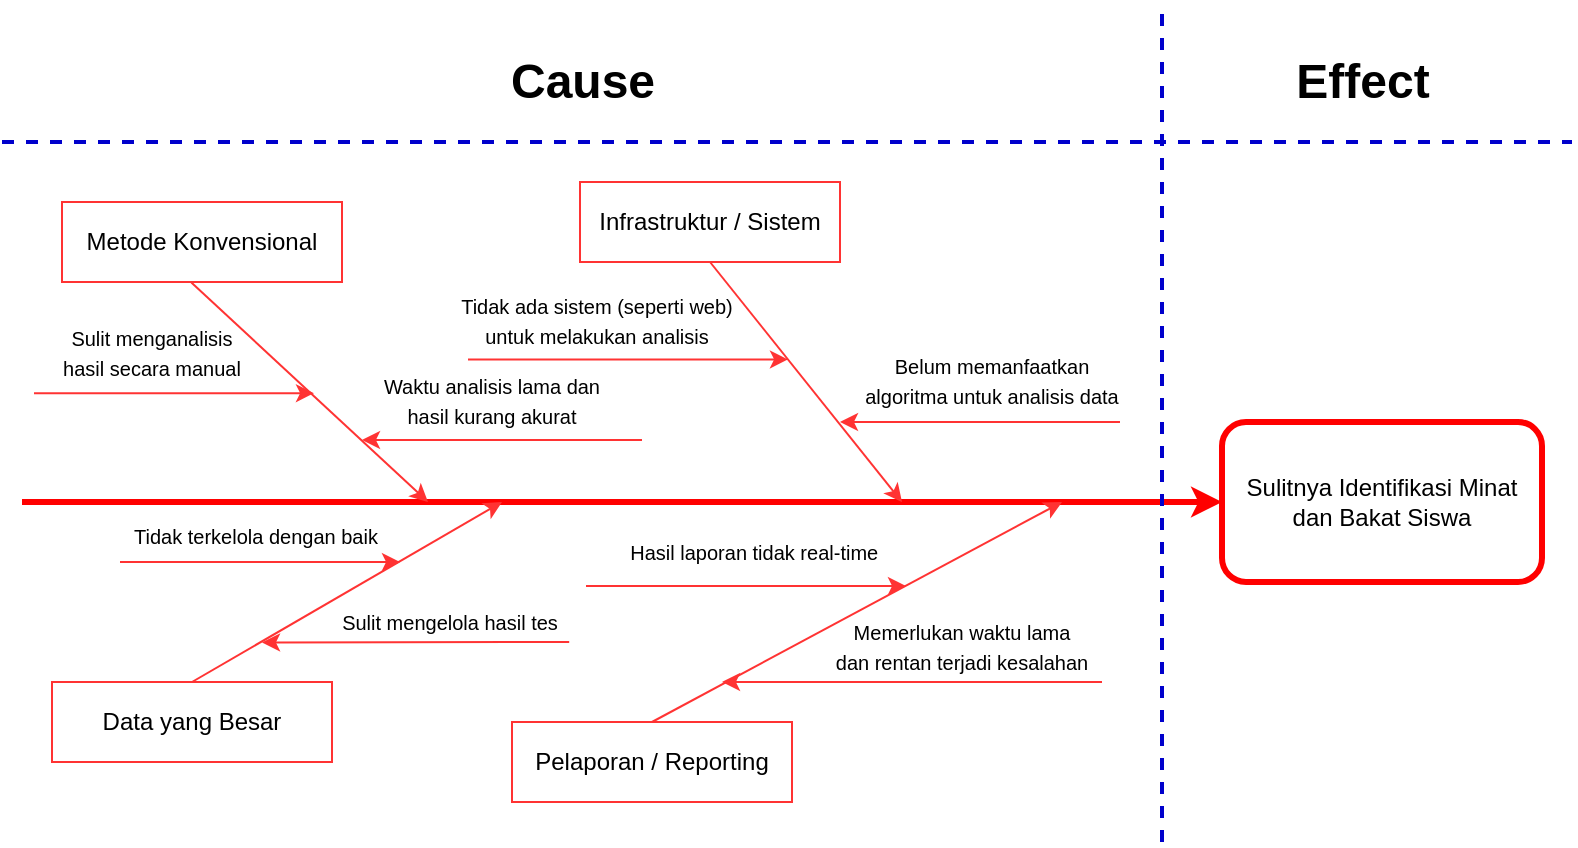 <mxfile version="25.0.3">
  <diagram name="Page-1" id="Wy1OQKJcWPc-IRxoSolE">
    <mxGraphModel dx="1035" dy="555" grid="1" gridSize="10" guides="1" tooltips="1" connect="1" arrows="1" fold="1" page="1" pageScale="1" pageWidth="850" pageHeight="1100" math="0" shadow="0">
      <root>
        <mxCell id="0" />
        <mxCell id="1" parent="0" />
        <mxCell id="SLuA622SSdulg7xQy2i6-1" value="Sulitnya Identifikasi Minat dan Bakat Siswa" style="rounded=1;whiteSpace=wrap;html=1;strokeColor=#ff0000;strokeWidth=3;" parent="1" vertex="1">
          <mxGeometry x="630" y="230" width="160" height="80" as="geometry" />
        </mxCell>
        <mxCell id="SLuA622SSdulg7xQy2i6-2" value="" style="endArrow=classic;html=1;rounded=0;entryX=0;entryY=0.5;entryDx=0;entryDy=0;strokeColor=#ff0000;strokeWidth=3;" parent="1" target="SLuA622SSdulg7xQy2i6-1" edge="1">
          <mxGeometry width="50" height="50" relative="1" as="geometry">
            <mxPoint x="30" y="270" as="sourcePoint" />
            <mxPoint x="440" y="250" as="targetPoint" />
          </mxGeometry>
        </mxCell>
        <mxCell id="SLuA622SSdulg7xQy2i6-3" value="" style="endArrow=none;dashed=1;html=1;rounded=0;strokeColor=#0000CC;strokeWidth=2;" parent="1" edge="1">
          <mxGeometry width="50" height="50" relative="1" as="geometry">
            <mxPoint x="600" y="440" as="sourcePoint" />
            <mxPoint x="600" y="20" as="targetPoint" />
          </mxGeometry>
        </mxCell>
        <mxCell id="SLuA622SSdulg7xQy2i6-4" value="Metode Konvensional" style="rounded=0;whiteSpace=wrap;html=1;strokeColor=#FF3333;" parent="1" vertex="1">
          <mxGeometry x="50" y="120" width="140" height="40" as="geometry" />
        </mxCell>
        <mxCell id="SLuA622SSdulg7xQy2i6-5" value="" style="endArrow=classic;html=1;rounded=0;exitX=0.462;exitY=1.005;exitDx=0;exitDy=0;exitPerimeter=0;strokeColor=#FF3333;" parent="1" source="SLuA622SSdulg7xQy2i6-4" edge="1">
          <mxGeometry width="50" height="50" relative="1" as="geometry">
            <mxPoint x="183.0" y="150.0" as="sourcePoint" />
            <mxPoint x="233" y="270" as="targetPoint" />
          </mxGeometry>
        </mxCell>
        <mxCell id="SLuA622SSdulg7xQy2i6-7" value="Data yang Besar" style="rounded=0;whiteSpace=wrap;html=1;strokeColor=#FF3333;" parent="1" vertex="1">
          <mxGeometry x="45" y="360" width="140" height="40" as="geometry" />
        </mxCell>
        <mxCell id="SLuA622SSdulg7xQy2i6-12" value="" style="endArrow=classic;html=1;rounded=0;exitX=0.5;exitY=0;exitDx=0;exitDy=0;strokeColor=#FF3333;" parent="1" source="SLuA622SSdulg7xQy2i6-7" edge="1">
          <mxGeometry width="50" height="50" relative="1" as="geometry">
            <mxPoint x="130" y="290" as="sourcePoint" />
            <mxPoint x="270" y="270" as="targetPoint" />
          </mxGeometry>
        </mxCell>
        <mxCell id="IdLxyNCqbkNmSG0s4oJz-2" value="" style="endArrow=classic;html=1;rounded=0;strokeColor=#FF3333;" edge="1" parent="1">
          <mxGeometry width="50" height="50" relative="1" as="geometry">
            <mxPoint x="36" y="215.58" as="sourcePoint" />
            <mxPoint x="176" y="215.58" as="targetPoint" />
          </mxGeometry>
        </mxCell>
        <mxCell id="IdLxyNCqbkNmSG0s4oJz-3" value="&lt;font style=&quot;font-size: 10px;&quot;&gt;Sulit menganalisis&lt;br&gt;hasil secara manual&lt;/font&gt;" style="text;html=1;align=center;verticalAlign=middle;whiteSpace=wrap;rounded=0;" vertex="1" parent="1">
          <mxGeometry x="30" y="180" width="130" height="30" as="geometry" />
        </mxCell>
        <mxCell id="IdLxyNCqbkNmSG0s4oJz-4" value="" style="endArrow=classic;html=1;rounded=0;strokeColor=#FF3333;" edge="1" parent="1">
          <mxGeometry width="50" height="50" relative="1" as="geometry">
            <mxPoint x="340" y="239" as="sourcePoint" />
            <mxPoint x="200" y="239" as="targetPoint" />
          </mxGeometry>
        </mxCell>
        <mxCell id="IdLxyNCqbkNmSG0s4oJz-5" value="&lt;font style=&quot;font-size: 10px;&quot;&gt;Waktu analisis lama dan hasil kurang akurat&lt;/font&gt;" style="text;html=1;align=center;verticalAlign=middle;whiteSpace=wrap;rounded=0;" vertex="1" parent="1">
          <mxGeometry x="200" y="204" width="130" height="30" as="geometry" />
        </mxCell>
        <mxCell id="IdLxyNCqbkNmSG0s4oJz-6" value="" style="endArrow=classic;html=1;rounded=0;strokeColor=#FF3333;" edge="1" parent="1">
          <mxGeometry width="50" height="50" relative="1" as="geometry">
            <mxPoint x="79" y="300" as="sourcePoint" />
            <mxPoint x="219" y="300" as="targetPoint" />
          </mxGeometry>
        </mxCell>
        <mxCell id="IdLxyNCqbkNmSG0s4oJz-7" value="&lt;font style=&quot;font-size: 10px;&quot;&gt;Tidak terkelola dengan baik&lt;/font&gt;" style="text;html=1;align=center;verticalAlign=middle;whiteSpace=wrap;rounded=0;" vertex="1" parent="1">
          <mxGeometry x="82" y="277" width="130" height="20" as="geometry" />
        </mxCell>
        <mxCell id="IdLxyNCqbkNmSG0s4oJz-9" value="&lt;font style=&quot;font-size: 10px;&quot;&gt;Sulit mengelola hasil tes&lt;/font&gt;" style="text;html=1;align=center;verticalAlign=middle;whiteSpace=wrap;rounded=0;" vertex="1" parent="1">
          <mxGeometry x="179" y="320" width="130" height="20" as="geometry" />
        </mxCell>
        <mxCell id="IdLxyNCqbkNmSG0s4oJz-10" value="Infrastruktur / Sistem" style="rounded=0;whiteSpace=wrap;html=1;strokeColor=#FF3333;" vertex="1" parent="1">
          <mxGeometry x="309" y="110" width="130" height="40" as="geometry" />
        </mxCell>
        <mxCell id="IdLxyNCqbkNmSG0s4oJz-11" value="" style="endArrow=classic;html=1;rounded=0;exitX=0.5;exitY=1;exitDx=0;exitDy=0;strokeColor=#FF3333;" edge="1" parent="1" source="IdLxyNCqbkNmSG0s4oJz-10">
          <mxGeometry width="50" height="50" relative="1" as="geometry">
            <mxPoint x="415" y="150" as="sourcePoint" />
            <mxPoint x="470" y="270" as="targetPoint" />
          </mxGeometry>
        </mxCell>
        <mxCell id="IdLxyNCqbkNmSG0s4oJz-12" value="" style="endArrow=classic;html=1;rounded=0;strokeColor=#FF3333;" edge="1" parent="1">
          <mxGeometry width="50" height="50" relative="1" as="geometry">
            <mxPoint x="253" y="198.71" as="sourcePoint" />
            <mxPoint x="413" y="198.71" as="targetPoint" />
          </mxGeometry>
        </mxCell>
        <mxCell id="IdLxyNCqbkNmSG0s4oJz-13" value="&lt;font style=&quot;font-size: 10px;&quot;&gt;Tidak ada sistem (seperti web) untuk melakukan analisis&lt;/font&gt;" style="text;html=1;align=center;verticalAlign=middle;whiteSpace=wrap;rounded=0;" vertex="1" parent="1">
          <mxGeometry x="240" y="164" width="155" height="30" as="geometry" />
        </mxCell>
        <mxCell id="IdLxyNCqbkNmSG0s4oJz-14" value="" style="endArrow=classic;html=1;rounded=0;strokeColor=#FF3333;" edge="1" parent="1">
          <mxGeometry width="50" height="50" relative="1" as="geometry">
            <mxPoint x="579" y="230" as="sourcePoint" />
            <mxPoint x="439" y="230" as="targetPoint" />
          </mxGeometry>
        </mxCell>
        <mxCell id="IdLxyNCqbkNmSG0s4oJz-15" value="&lt;font style=&quot;font-size: 10px;&quot;&gt;Belum memanfaatkan algoritma untuk analisis data&lt;/font&gt;" style="text;html=1;align=center;verticalAlign=middle;whiteSpace=wrap;rounded=0;" vertex="1" parent="1">
          <mxGeometry x="450" y="194" width="130" height="30" as="geometry" />
        </mxCell>
        <mxCell id="IdLxyNCqbkNmSG0s4oJz-16" value="" style="endArrow=classic;html=1;rounded=0;exitX=1.02;exitY=0.892;exitDx=0;exitDy=0;exitPerimeter=0;strokeColor=#FF3333;" edge="1" parent="1">
          <mxGeometry width="50" height="50" relative="1" as="geometry">
            <mxPoint x="303.6" y="340" as="sourcePoint" />
            <mxPoint x="150" y="340.24" as="targetPoint" />
          </mxGeometry>
        </mxCell>
        <mxCell id="IdLxyNCqbkNmSG0s4oJz-19" value="Pelaporan / Reporting" style="rounded=0;whiteSpace=wrap;html=1;strokeColor=#FF3333;" vertex="1" parent="1">
          <mxGeometry x="275" y="380" width="140" height="40" as="geometry" />
        </mxCell>
        <mxCell id="IdLxyNCqbkNmSG0s4oJz-23" value="" style="endArrow=classic;html=1;rounded=0;exitX=0.5;exitY=0;exitDx=0;exitDy=0;strokeColor=#FF3333;" edge="1" parent="1" source="IdLxyNCqbkNmSG0s4oJz-19">
          <mxGeometry width="50" height="50" relative="1" as="geometry">
            <mxPoint x="430" y="380" as="sourcePoint" />
            <mxPoint x="550" y="270" as="targetPoint" />
          </mxGeometry>
        </mxCell>
        <mxCell id="IdLxyNCqbkNmSG0s4oJz-25" value="" style="endArrow=classic;html=1;rounded=0;strokeColor=#FF3333;" edge="1" parent="1">
          <mxGeometry width="50" height="50" relative="1" as="geometry">
            <mxPoint x="312" y="312.0" as="sourcePoint" />
            <mxPoint x="472" y="312.0" as="targetPoint" />
          </mxGeometry>
        </mxCell>
        <mxCell id="IdLxyNCqbkNmSG0s4oJz-26" value="&lt;font style=&quot;font-size: 10px;&quot;&gt;Hasil laporan tidak real-time&amp;nbsp;&lt;/font&gt;" style="text;html=1;align=center;verticalAlign=middle;whiteSpace=wrap;rounded=0;" vertex="1" parent="1">
          <mxGeometry x="325" y="280.0" width="145" height="30" as="geometry" />
        </mxCell>
        <mxCell id="IdLxyNCqbkNmSG0s4oJz-27" value="" style="endArrow=classic;html=1;rounded=0;strokeColor=#FF3333;" edge="1" parent="1">
          <mxGeometry width="50" height="50" relative="1" as="geometry">
            <mxPoint x="570" y="360" as="sourcePoint" />
            <mxPoint x="380" y="360.0" as="targetPoint" />
          </mxGeometry>
        </mxCell>
        <mxCell id="IdLxyNCqbkNmSG0s4oJz-28" value="&lt;span style=&quot;font-size: 10px;&quot;&gt;Memerlukan waktu lama&lt;br&gt;&lt;/span&gt;&lt;span style=&quot;font-size: 10px;&quot;&gt;dan rentan terjadi kesalahan&lt;/span&gt;" style="text;html=1;align=center;verticalAlign=middle;whiteSpace=wrap;rounded=0;" vertex="1" parent="1">
          <mxGeometry x="415" y="330" width="170" height="24.69" as="geometry" />
        </mxCell>
        <mxCell id="IdLxyNCqbkNmSG0s4oJz-31" value="" style="endArrow=none;dashed=1;html=1;rounded=0;strokeColor=#0000CC;strokeWidth=2;" edge="1" parent="1">
          <mxGeometry width="50" height="50" relative="1" as="geometry">
            <mxPoint x="20" y="90" as="sourcePoint" />
            <mxPoint x="805" y="90" as="targetPoint" />
          </mxGeometry>
        </mxCell>
        <mxCell id="IdLxyNCqbkNmSG0s4oJz-57" value="Effect" style="text;strokeColor=none;fillColor=none;html=1;fontSize=24;fontStyle=1;verticalAlign=middle;align=center;" vertex="1" parent="1">
          <mxGeometry x="600" y="40" width="200" height="40" as="geometry" />
        </mxCell>
        <mxCell id="IdLxyNCqbkNmSG0s4oJz-58" value="Cause" style="text;strokeColor=none;fillColor=none;html=1;fontSize=24;fontStyle=1;verticalAlign=middle;align=center;" vertex="1" parent="1">
          <mxGeometry x="20" y="40" width="580" height="40" as="geometry" />
        </mxCell>
      </root>
    </mxGraphModel>
  </diagram>
</mxfile>
